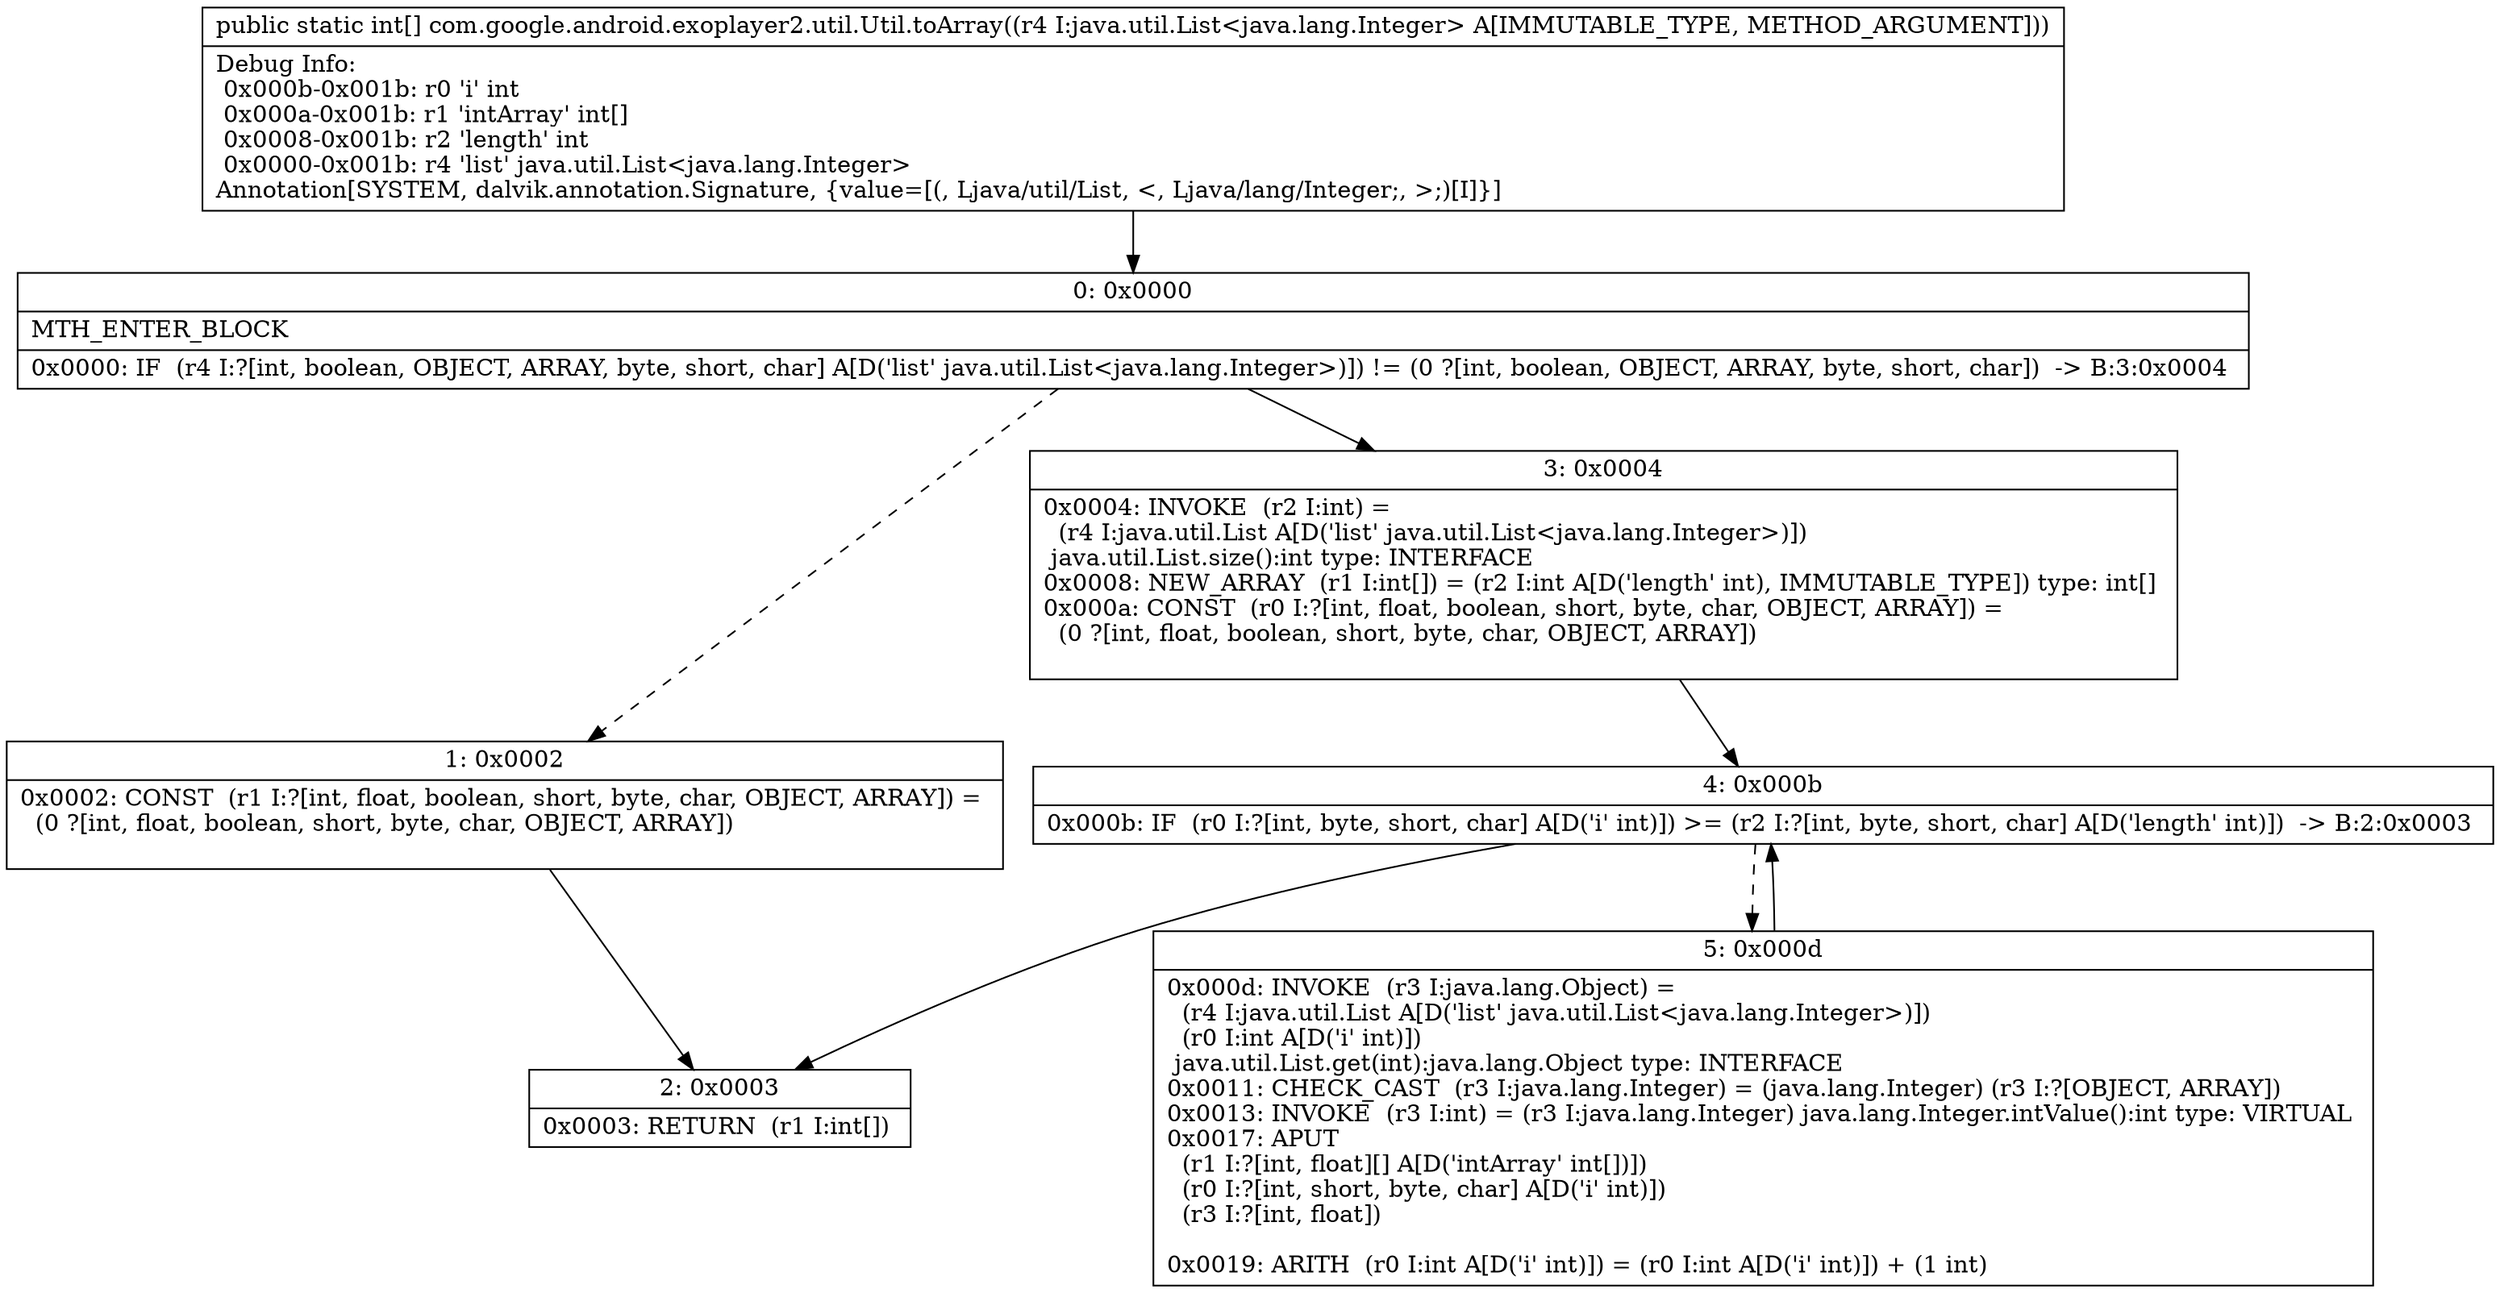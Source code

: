 digraph "CFG forcom.google.android.exoplayer2.util.Util.toArray(Ljava\/util\/List;)[I" {
Node_0 [shape=record,label="{0\:\ 0x0000|MTH_ENTER_BLOCK\l|0x0000: IF  (r4 I:?[int, boolean, OBJECT, ARRAY, byte, short, char] A[D('list' java.util.List\<java.lang.Integer\>)]) != (0 ?[int, boolean, OBJECT, ARRAY, byte, short, char])  \-\> B:3:0x0004 \l}"];
Node_1 [shape=record,label="{1\:\ 0x0002|0x0002: CONST  (r1 I:?[int, float, boolean, short, byte, char, OBJECT, ARRAY]) = \l  (0 ?[int, float, boolean, short, byte, char, OBJECT, ARRAY])\l \l}"];
Node_2 [shape=record,label="{2\:\ 0x0003|0x0003: RETURN  (r1 I:int[]) \l}"];
Node_3 [shape=record,label="{3\:\ 0x0004|0x0004: INVOKE  (r2 I:int) = \l  (r4 I:java.util.List A[D('list' java.util.List\<java.lang.Integer\>)])\l java.util.List.size():int type: INTERFACE \l0x0008: NEW_ARRAY  (r1 I:int[]) = (r2 I:int A[D('length' int), IMMUTABLE_TYPE]) type: int[] \l0x000a: CONST  (r0 I:?[int, float, boolean, short, byte, char, OBJECT, ARRAY]) = \l  (0 ?[int, float, boolean, short, byte, char, OBJECT, ARRAY])\l \l}"];
Node_4 [shape=record,label="{4\:\ 0x000b|0x000b: IF  (r0 I:?[int, byte, short, char] A[D('i' int)]) \>= (r2 I:?[int, byte, short, char] A[D('length' int)])  \-\> B:2:0x0003 \l}"];
Node_5 [shape=record,label="{5\:\ 0x000d|0x000d: INVOKE  (r3 I:java.lang.Object) = \l  (r4 I:java.util.List A[D('list' java.util.List\<java.lang.Integer\>)])\l  (r0 I:int A[D('i' int)])\l java.util.List.get(int):java.lang.Object type: INTERFACE \l0x0011: CHECK_CAST  (r3 I:java.lang.Integer) = (java.lang.Integer) (r3 I:?[OBJECT, ARRAY]) \l0x0013: INVOKE  (r3 I:int) = (r3 I:java.lang.Integer) java.lang.Integer.intValue():int type: VIRTUAL \l0x0017: APUT  \l  (r1 I:?[int, float][] A[D('intArray' int[])])\l  (r0 I:?[int, short, byte, char] A[D('i' int)])\l  (r3 I:?[int, float])\l \l0x0019: ARITH  (r0 I:int A[D('i' int)]) = (r0 I:int A[D('i' int)]) + (1 int) \l}"];
MethodNode[shape=record,label="{public static int[] com.google.android.exoplayer2.util.Util.toArray((r4 I:java.util.List\<java.lang.Integer\> A[IMMUTABLE_TYPE, METHOD_ARGUMENT]))  | Debug Info:\l  0x000b\-0x001b: r0 'i' int\l  0x000a\-0x001b: r1 'intArray' int[]\l  0x0008\-0x001b: r2 'length' int\l  0x0000\-0x001b: r4 'list' java.util.List\<java.lang.Integer\>\lAnnotation[SYSTEM, dalvik.annotation.Signature, \{value=[(, Ljava\/util\/List, \<, Ljava\/lang\/Integer;, \>;)[I]\}]\l}"];
MethodNode -> Node_0;
Node_0 -> Node_1[style=dashed];
Node_0 -> Node_3;
Node_1 -> Node_2;
Node_3 -> Node_4;
Node_4 -> Node_2;
Node_4 -> Node_5[style=dashed];
Node_5 -> Node_4;
}

